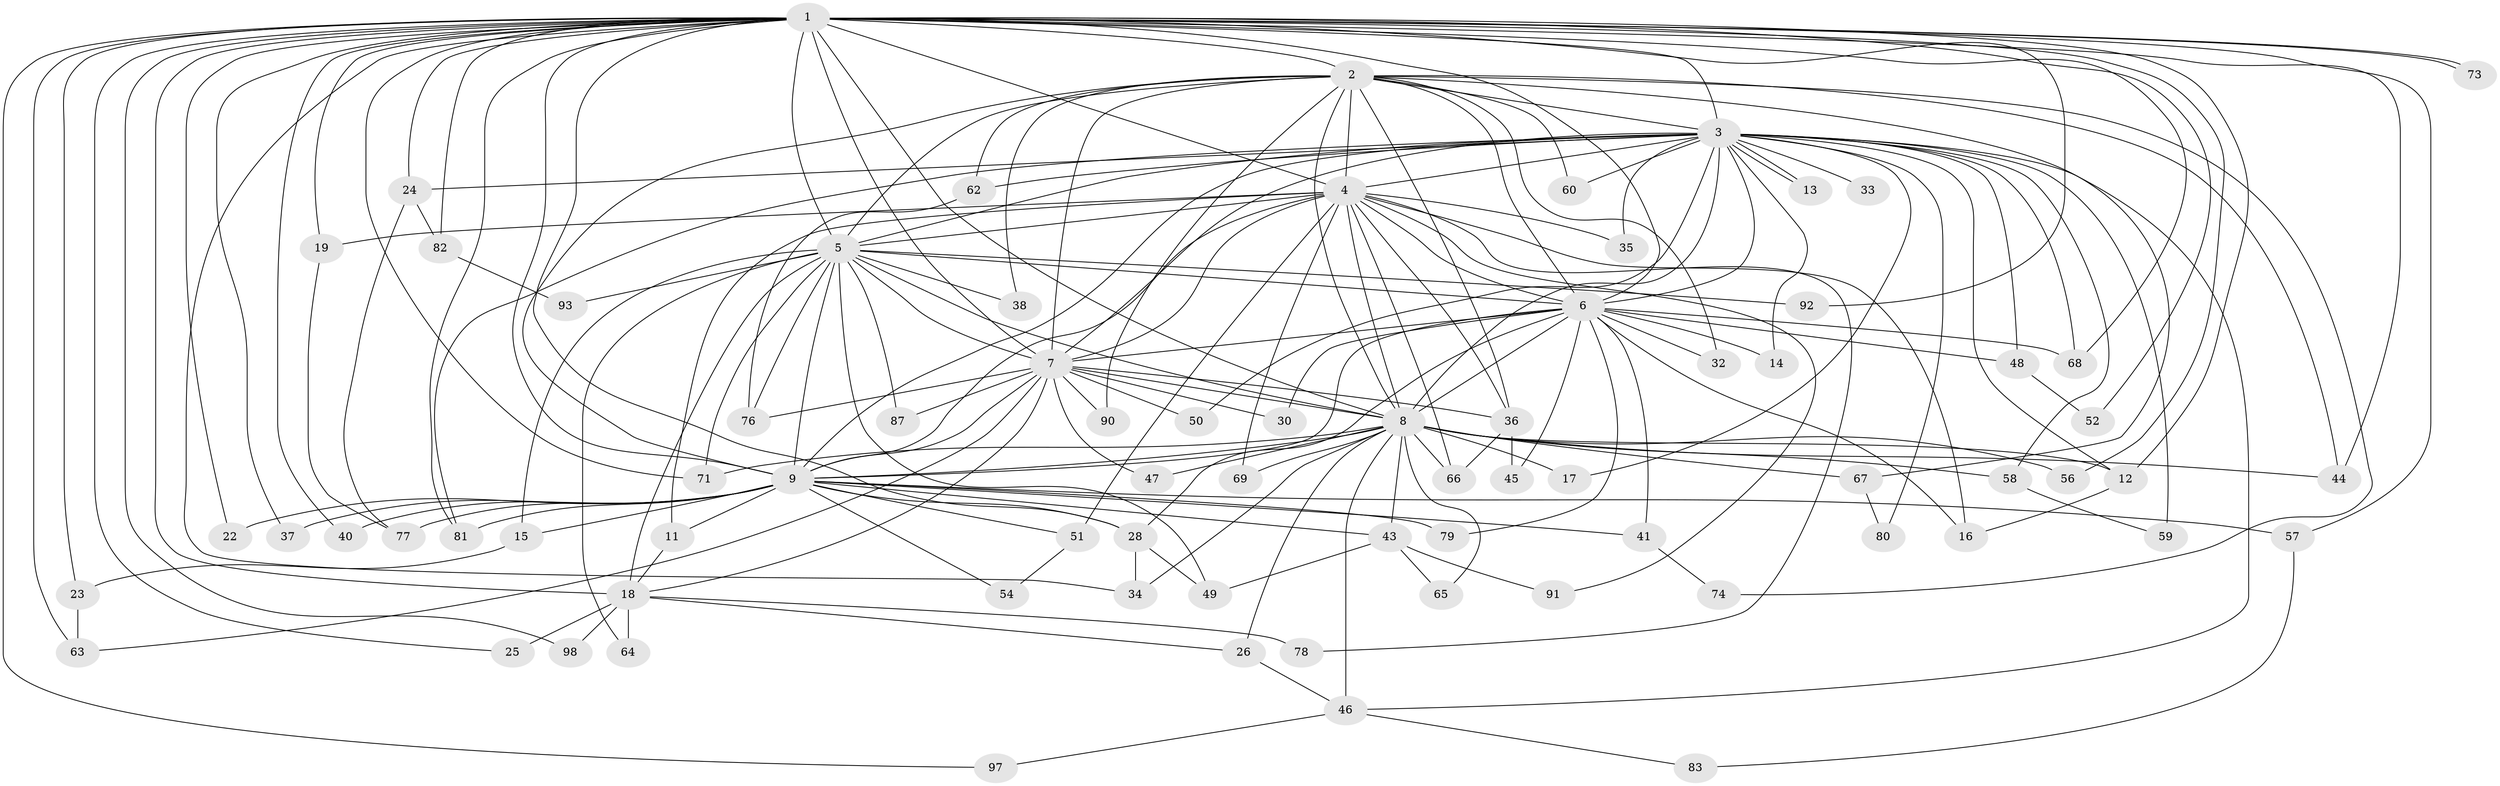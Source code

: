 // original degree distribution, {31: 0.01, 19: 0.02, 27: 0.01, 20: 0.02, 18: 0.01, 24: 0.01, 22: 0.01, 14: 0.01, 3: 0.26, 4: 0.05, 2: 0.53, 6: 0.02, 5: 0.04}
// Generated by graph-tools (version 1.1) at 2025/11/02/27/25 16:11:08]
// undirected, 76 vertices, 186 edges
graph export_dot {
graph [start="1"]
  node [color=gray90,style=filled];
  1 [super="+10"];
  2 [super="+61"];
  3 [super="+20"];
  4 [super="+42"];
  5 [super="+88"];
  6 [super="+72"];
  7 [super="+53"];
  8 [super="+39"];
  9 [super="+27"];
  11;
  12;
  13;
  14;
  15;
  16 [super="+21"];
  17;
  18 [super="+29"];
  19;
  22;
  23 [super="+86"];
  24;
  25 [super="+94"];
  26 [super="+70"];
  28 [super="+31"];
  30;
  32;
  33;
  34 [super="+55"];
  35;
  36 [super="+89"];
  37;
  38;
  40;
  41;
  43;
  44 [super="+95"];
  45;
  46;
  47;
  48;
  49 [super="+75"];
  50;
  51;
  52;
  54;
  56;
  57;
  58;
  59;
  60;
  62;
  63;
  64;
  65;
  66 [super="+85"];
  67;
  68 [super="+96"];
  69;
  71;
  73;
  74;
  76 [super="+99"];
  77 [super="+100"];
  78;
  79;
  80;
  81 [super="+84"];
  82;
  83;
  87;
  90;
  91;
  92;
  93;
  97;
  98;
  1 -- 2 [weight=3];
  1 -- 3 [weight=3];
  1 -- 4 [weight=2];
  1 -- 5 [weight=2];
  1 -- 6 [weight=2];
  1 -- 7 [weight=2];
  1 -- 8 [weight=2];
  1 -- 9 [weight=2];
  1 -- 12;
  1 -- 19;
  1 -- 23;
  1 -- 24;
  1 -- 25;
  1 -- 28;
  1 -- 34;
  1 -- 37;
  1 -- 52;
  1 -- 57;
  1 -- 68;
  1 -- 71;
  1 -- 73;
  1 -- 73;
  1 -- 82;
  1 -- 92;
  1 -- 97;
  1 -- 98;
  1 -- 81;
  1 -- 40;
  1 -- 44;
  1 -- 22;
  1 -- 56;
  1 -- 63;
  1 -- 18;
  2 -- 3;
  2 -- 4;
  2 -- 5;
  2 -- 6;
  2 -- 7;
  2 -- 8;
  2 -- 9;
  2 -- 32;
  2 -- 36;
  2 -- 38;
  2 -- 60;
  2 -- 62;
  2 -- 67;
  2 -- 74;
  2 -- 90;
  2 -- 44;
  3 -- 4;
  3 -- 5;
  3 -- 6;
  3 -- 7;
  3 -- 8;
  3 -- 9;
  3 -- 12;
  3 -- 13;
  3 -- 13;
  3 -- 14;
  3 -- 17;
  3 -- 24;
  3 -- 33 [weight=2];
  3 -- 35;
  3 -- 46;
  3 -- 48;
  3 -- 50;
  3 -- 58;
  3 -- 59;
  3 -- 60;
  3 -- 62;
  3 -- 80;
  3 -- 81;
  3 -- 68;
  4 -- 5;
  4 -- 6 [weight=2];
  4 -- 7;
  4 -- 8;
  4 -- 9;
  4 -- 11;
  4 -- 16;
  4 -- 19;
  4 -- 35;
  4 -- 51;
  4 -- 69;
  4 -- 78;
  4 -- 91;
  4 -- 36;
  4 -- 66;
  5 -- 6;
  5 -- 7;
  5 -- 8;
  5 -- 9;
  5 -- 15;
  5 -- 18;
  5 -- 38;
  5 -- 64;
  5 -- 76;
  5 -- 87;
  5 -- 92;
  5 -- 93;
  5 -- 71;
  5 -- 49;
  6 -- 7;
  6 -- 8 [weight=2];
  6 -- 9;
  6 -- 14;
  6 -- 16;
  6 -- 28;
  6 -- 30;
  6 -- 32;
  6 -- 41;
  6 -- 45;
  6 -- 48;
  6 -- 79;
  6 -- 68;
  7 -- 8;
  7 -- 9;
  7 -- 30;
  7 -- 36;
  7 -- 47;
  7 -- 50;
  7 -- 63;
  7 -- 76;
  7 -- 87;
  7 -- 90;
  7 -- 18;
  8 -- 9 [weight=2];
  8 -- 17;
  8 -- 26;
  8 -- 34;
  8 -- 44;
  8 -- 46;
  8 -- 47;
  8 -- 56;
  8 -- 58;
  8 -- 65;
  8 -- 66;
  8 -- 69;
  8 -- 71;
  8 -- 43;
  8 -- 67;
  8 -- 12;
  9 -- 11;
  9 -- 15;
  9 -- 22;
  9 -- 37;
  9 -- 40;
  9 -- 43;
  9 -- 51;
  9 -- 54;
  9 -- 57;
  9 -- 79;
  9 -- 81;
  9 -- 77;
  9 -- 41;
  9 -- 28;
  11 -- 18;
  12 -- 16;
  15 -- 23;
  18 -- 25 [weight=2];
  18 -- 26;
  18 -- 98;
  18 -- 64;
  18 -- 78;
  19 -- 77;
  23 -- 63;
  24 -- 77;
  24 -- 82;
  26 -- 46;
  28 -- 49;
  28 -- 34;
  36 -- 45;
  36 -- 66;
  41 -- 74;
  43 -- 49;
  43 -- 65;
  43 -- 91;
  46 -- 83;
  46 -- 97;
  48 -- 52;
  51 -- 54;
  57 -- 83;
  58 -- 59;
  62 -- 76;
  67 -- 80;
  82 -- 93;
}
